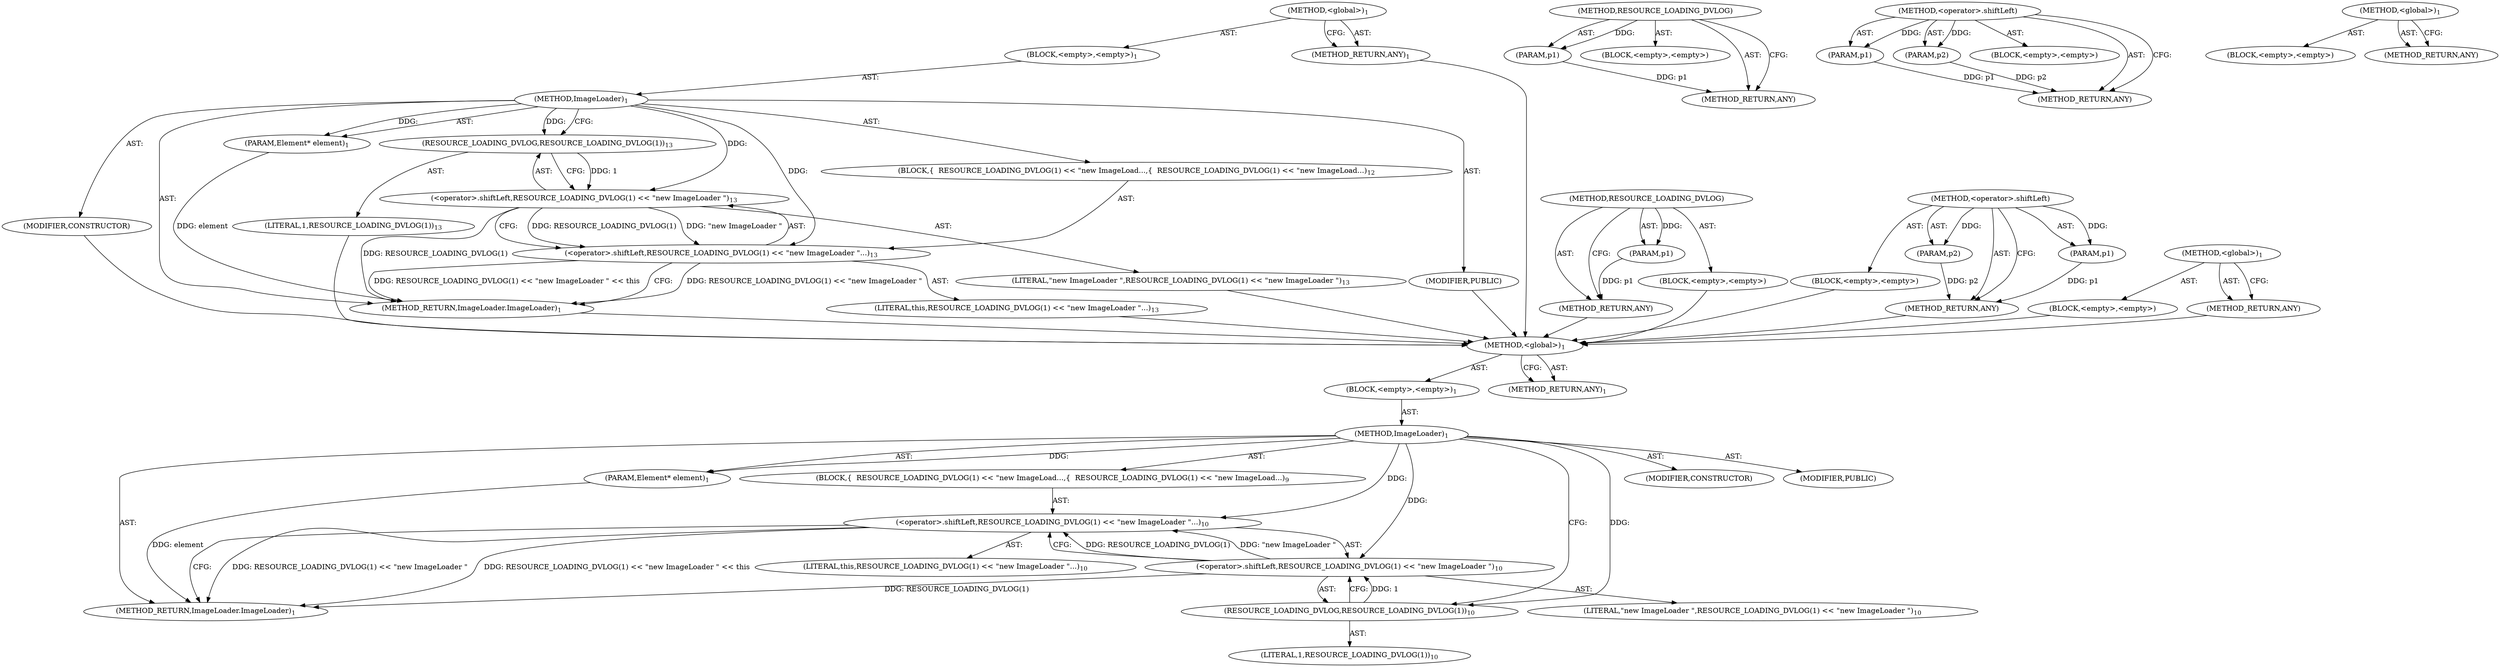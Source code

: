 digraph "&lt;global&gt;" {
vulnerable_6 [label=<(METHOD,&lt;global&gt;)<SUB>1</SUB>>];
vulnerable_7 [label=<(BLOCK,&lt;empty&gt;,&lt;empty&gt;)<SUB>1</SUB>>];
vulnerable_8 [label=<(METHOD,ImageLoader)<SUB>1</SUB>>];
vulnerable_9 [label=<(PARAM,Element* element)<SUB>1</SUB>>];
vulnerable_10 [label=<(BLOCK,{
  RESOURCE_LOADING_DVLOG(1) &lt;&lt; &quot;new ImageLoad...,{
  RESOURCE_LOADING_DVLOG(1) &lt;&lt; &quot;new ImageLoad...)<SUB>9</SUB>>];
vulnerable_11 [label=<(&lt;operator&gt;.shiftLeft,RESOURCE_LOADING_DVLOG(1) &lt;&lt; &quot;new ImageLoader &quot;...)<SUB>10</SUB>>];
vulnerable_12 [label=<(&lt;operator&gt;.shiftLeft,RESOURCE_LOADING_DVLOG(1) &lt;&lt; &quot;new ImageLoader &quot;)<SUB>10</SUB>>];
vulnerable_13 [label=<(RESOURCE_LOADING_DVLOG,RESOURCE_LOADING_DVLOG(1))<SUB>10</SUB>>];
vulnerable_14 [label=<(LITERAL,1,RESOURCE_LOADING_DVLOG(1))<SUB>10</SUB>>];
vulnerable_15 [label=<(LITERAL,&quot;new ImageLoader &quot;,RESOURCE_LOADING_DVLOG(1) &lt;&lt; &quot;new ImageLoader &quot;)<SUB>10</SUB>>];
vulnerable_16 [label=<(LITERAL,this,RESOURCE_LOADING_DVLOG(1) &lt;&lt; &quot;new ImageLoader &quot;...)<SUB>10</SUB>>];
vulnerable_17 [label=<(MODIFIER,CONSTRUCTOR)>];
vulnerable_18 [label=<(MODIFIER,PUBLIC)>];
vulnerable_19 [label=<(METHOD_RETURN,ImageLoader.ImageLoader)<SUB>1</SUB>>];
vulnerable_21 [label=<(METHOD_RETURN,ANY)<SUB>1</SUB>>];
vulnerable_47 [label=<(METHOD,RESOURCE_LOADING_DVLOG)>];
vulnerable_48 [label=<(PARAM,p1)>];
vulnerable_49 [label=<(BLOCK,&lt;empty&gt;,&lt;empty&gt;)>];
vulnerable_50 [label=<(METHOD_RETURN,ANY)>];
vulnerable_42 [label=<(METHOD,&lt;operator&gt;.shiftLeft)>];
vulnerable_43 [label=<(PARAM,p1)>];
vulnerable_44 [label=<(PARAM,p2)>];
vulnerable_45 [label=<(BLOCK,&lt;empty&gt;,&lt;empty&gt;)>];
vulnerable_46 [label=<(METHOD_RETURN,ANY)>];
vulnerable_36 [label=<(METHOD,&lt;global&gt;)<SUB>1</SUB>>];
vulnerable_37 [label=<(BLOCK,&lt;empty&gt;,&lt;empty&gt;)>];
vulnerable_38 [label=<(METHOD_RETURN,ANY)>];
fixed_6 [label=<(METHOD,&lt;global&gt;)<SUB>1</SUB>>];
fixed_7 [label=<(BLOCK,&lt;empty&gt;,&lt;empty&gt;)<SUB>1</SUB>>];
fixed_8 [label=<(METHOD,ImageLoader)<SUB>1</SUB>>];
fixed_9 [label=<(PARAM,Element* element)<SUB>1</SUB>>];
fixed_10 [label=<(BLOCK,{
  RESOURCE_LOADING_DVLOG(1) &lt;&lt; &quot;new ImageLoad...,{
  RESOURCE_LOADING_DVLOG(1) &lt;&lt; &quot;new ImageLoad...)<SUB>12</SUB>>];
fixed_11 [label=<(&lt;operator&gt;.shiftLeft,RESOURCE_LOADING_DVLOG(1) &lt;&lt; &quot;new ImageLoader &quot;...)<SUB>13</SUB>>];
fixed_12 [label=<(&lt;operator&gt;.shiftLeft,RESOURCE_LOADING_DVLOG(1) &lt;&lt; &quot;new ImageLoader &quot;)<SUB>13</SUB>>];
fixed_13 [label=<(RESOURCE_LOADING_DVLOG,RESOURCE_LOADING_DVLOG(1))<SUB>13</SUB>>];
fixed_14 [label=<(LITERAL,1,RESOURCE_LOADING_DVLOG(1))<SUB>13</SUB>>];
fixed_15 [label=<(LITERAL,&quot;new ImageLoader &quot;,RESOURCE_LOADING_DVLOG(1) &lt;&lt; &quot;new ImageLoader &quot;)<SUB>13</SUB>>];
fixed_16 [label=<(LITERAL,this,RESOURCE_LOADING_DVLOG(1) &lt;&lt; &quot;new ImageLoader &quot;...)<SUB>13</SUB>>];
fixed_17 [label=<(MODIFIER,CONSTRUCTOR)>];
fixed_18 [label=<(MODIFIER,PUBLIC)>];
fixed_19 [label=<(METHOD_RETURN,ImageLoader.ImageLoader)<SUB>1</SUB>>];
fixed_21 [label=<(METHOD_RETURN,ANY)<SUB>1</SUB>>];
fixed_47 [label=<(METHOD,RESOURCE_LOADING_DVLOG)>];
fixed_48 [label=<(PARAM,p1)>];
fixed_49 [label=<(BLOCK,&lt;empty&gt;,&lt;empty&gt;)>];
fixed_50 [label=<(METHOD_RETURN,ANY)>];
fixed_42 [label=<(METHOD,&lt;operator&gt;.shiftLeft)>];
fixed_43 [label=<(PARAM,p1)>];
fixed_44 [label=<(PARAM,p2)>];
fixed_45 [label=<(BLOCK,&lt;empty&gt;,&lt;empty&gt;)>];
fixed_46 [label=<(METHOD_RETURN,ANY)>];
fixed_36 [label=<(METHOD,&lt;global&gt;)<SUB>1</SUB>>];
fixed_37 [label=<(BLOCK,&lt;empty&gt;,&lt;empty&gt;)>];
fixed_38 [label=<(METHOD_RETURN,ANY)>];
vulnerable_6 -> vulnerable_7  [key=0, label="AST: "];
vulnerable_6 -> vulnerable_21  [key=0, label="AST: "];
vulnerable_6 -> vulnerable_21  [key=1, label="CFG: "];
vulnerable_7 -> vulnerable_8  [key=0, label="AST: "];
vulnerable_8 -> vulnerable_9  [key=0, label="AST: "];
vulnerable_8 -> vulnerable_9  [key=1, label="DDG: "];
vulnerable_8 -> vulnerable_10  [key=0, label="AST: "];
vulnerable_8 -> vulnerable_17  [key=0, label="AST: "];
vulnerable_8 -> vulnerable_18  [key=0, label="AST: "];
vulnerable_8 -> vulnerable_19  [key=0, label="AST: "];
vulnerable_8 -> vulnerable_13  [key=0, label="CFG: "];
vulnerable_8 -> vulnerable_13  [key=1, label="DDG: "];
vulnerable_8 -> vulnerable_11  [key=0, label="DDG: "];
vulnerable_8 -> vulnerable_12  [key=0, label="DDG: "];
vulnerable_9 -> vulnerable_19  [key=0, label="DDG: element"];
vulnerable_10 -> vulnerable_11  [key=0, label="AST: "];
vulnerable_11 -> vulnerable_12  [key=0, label="AST: "];
vulnerable_11 -> vulnerable_16  [key=0, label="AST: "];
vulnerable_11 -> vulnerable_19  [key=0, label="CFG: "];
vulnerable_11 -> vulnerable_19  [key=1, label="DDG: RESOURCE_LOADING_DVLOG(1) &lt;&lt; &quot;new ImageLoader &quot;"];
vulnerable_11 -> vulnerable_19  [key=2, label="DDG: RESOURCE_LOADING_DVLOG(1) &lt;&lt; &quot;new ImageLoader &quot; &lt;&lt; this"];
vulnerable_12 -> vulnerable_13  [key=0, label="AST: "];
vulnerable_12 -> vulnerable_15  [key=0, label="AST: "];
vulnerable_12 -> vulnerable_11  [key=0, label="CFG: "];
vulnerable_12 -> vulnerable_11  [key=1, label="DDG: RESOURCE_LOADING_DVLOG(1)"];
vulnerable_12 -> vulnerable_11  [key=2, label="DDG: &quot;new ImageLoader &quot;"];
vulnerable_12 -> vulnerable_19  [key=0, label="DDG: RESOURCE_LOADING_DVLOG(1)"];
vulnerable_13 -> vulnerable_14  [key=0, label="AST: "];
vulnerable_13 -> vulnerable_12  [key=0, label="CFG: "];
vulnerable_13 -> vulnerable_12  [key=1, label="DDG: 1"];
vulnerable_47 -> vulnerable_48  [key=0, label="AST: "];
vulnerable_47 -> vulnerable_48  [key=1, label="DDG: "];
vulnerable_47 -> vulnerable_49  [key=0, label="AST: "];
vulnerable_47 -> vulnerable_50  [key=0, label="AST: "];
vulnerable_47 -> vulnerable_50  [key=1, label="CFG: "];
vulnerable_48 -> vulnerable_50  [key=0, label="DDG: p1"];
vulnerable_42 -> vulnerable_43  [key=0, label="AST: "];
vulnerable_42 -> vulnerable_43  [key=1, label="DDG: "];
vulnerable_42 -> vulnerable_45  [key=0, label="AST: "];
vulnerable_42 -> vulnerable_44  [key=0, label="AST: "];
vulnerable_42 -> vulnerable_44  [key=1, label="DDG: "];
vulnerable_42 -> vulnerable_46  [key=0, label="AST: "];
vulnerable_42 -> vulnerable_46  [key=1, label="CFG: "];
vulnerable_43 -> vulnerable_46  [key=0, label="DDG: p1"];
vulnerable_44 -> vulnerable_46  [key=0, label="DDG: p2"];
vulnerable_36 -> vulnerable_37  [key=0, label="AST: "];
vulnerable_36 -> vulnerable_38  [key=0, label="AST: "];
vulnerable_36 -> vulnerable_38  [key=1, label="CFG: "];
fixed_6 -> fixed_7  [key=0, label="AST: "];
fixed_6 -> fixed_21  [key=0, label="AST: "];
fixed_6 -> fixed_21  [key=1, label="CFG: "];
fixed_7 -> fixed_8  [key=0, label="AST: "];
fixed_8 -> fixed_9  [key=0, label="AST: "];
fixed_8 -> fixed_9  [key=1, label="DDG: "];
fixed_8 -> fixed_10  [key=0, label="AST: "];
fixed_8 -> fixed_17  [key=0, label="AST: "];
fixed_8 -> fixed_18  [key=0, label="AST: "];
fixed_8 -> fixed_19  [key=0, label="AST: "];
fixed_8 -> fixed_13  [key=0, label="CFG: "];
fixed_8 -> fixed_13  [key=1, label="DDG: "];
fixed_8 -> fixed_11  [key=0, label="DDG: "];
fixed_8 -> fixed_12  [key=0, label="DDG: "];
fixed_9 -> fixed_19  [key=0, label="DDG: element"];
fixed_10 -> fixed_11  [key=0, label="AST: "];
fixed_11 -> fixed_12  [key=0, label="AST: "];
fixed_11 -> fixed_16  [key=0, label="AST: "];
fixed_11 -> fixed_19  [key=0, label="CFG: "];
fixed_11 -> fixed_19  [key=1, label="DDG: RESOURCE_LOADING_DVLOG(1) &lt;&lt; &quot;new ImageLoader &quot;"];
fixed_11 -> fixed_19  [key=2, label="DDG: RESOURCE_LOADING_DVLOG(1) &lt;&lt; &quot;new ImageLoader &quot; &lt;&lt; this"];
fixed_12 -> fixed_13  [key=0, label="AST: "];
fixed_12 -> fixed_15  [key=0, label="AST: "];
fixed_12 -> fixed_11  [key=0, label="CFG: "];
fixed_12 -> fixed_11  [key=1, label="DDG: RESOURCE_LOADING_DVLOG(1)"];
fixed_12 -> fixed_11  [key=2, label="DDG: &quot;new ImageLoader &quot;"];
fixed_12 -> fixed_19  [key=0, label="DDG: RESOURCE_LOADING_DVLOG(1)"];
fixed_13 -> fixed_14  [key=0, label="AST: "];
fixed_13 -> fixed_12  [key=0, label="CFG: "];
fixed_13 -> fixed_12  [key=1, label="DDG: 1"];
fixed_14 -> vulnerable_6  [key=0];
fixed_15 -> vulnerable_6  [key=0];
fixed_16 -> vulnerable_6  [key=0];
fixed_17 -> vulnerable_6  [key=0];
fixed_18 -> vulnerable_6  [key=0];
fixed_19 -> vulnerable_6  [key=0];
fixed_21 -> vulnerable_6  [key=0];
fixed_47 -> fixed_48  [key=0, label="AST: "];
fixed_47 -> fixed_48  [key=1, label="DDG: "];
fixed_47 -> fixed_49  [key=0, label="AST: "];
fixed_47 -> fixed_50  [key=0, label="AST: "];
fixed_47 -> fixed_50  [key=1, label="CFG: "];
fixed_48 -> fixed_50  [key=0, label="DDG: p1"];
fixed_49 -> vulnerable_6  [key=0];
fixed_50 -> vulnerable_6  [key=0];
fixed_42 -> fixed_43  [key=0, label="AST: "];
fixed_42 -> fixed_43  [key=1, label="DDG: "];
fixed_42 -> fixed_45  [key=0, label="AST: "];
fixed_42 -> fixed_44  [key=0, label="AST: "];
fixed_42 -> fixed_44  [key=1, label="DDG: "];
fixed_42 -> fixed_46  [key=0, label="AST: "];
fixed_42 -> fixed_46  [key=1, label="CFG: "];
fixed_43 -> fixed_46  [key=0, label="DDG: p1"];
fixed_44 -> fixed_46  [key=0, label="DDG: p2"];
fixed_45 -> vulnerable_6  [key=0];
fixed_46 -> vulnerable_6  [key=0];
fixed_36 -> fixed_37  [key=0, label="AST: "];
fixed_36 -> fixed_38  [key=0, label="AST: "];
fixed_36 -> fixed_38  [key=1, label="CFG: "];
fixed_37 -> vulnerable_6  [key=0];
fixed_38 -> vulnerable_6  [key=0];
}
